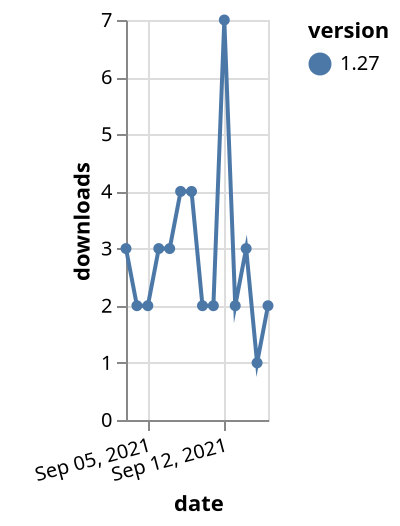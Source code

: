 {"$schema": "https://vega.github.io/schema/vega-lite/v5.json", "description": "A simple bar chart with embedded data.", "data": {"values": [{"date": "2021-09-03", "total": 3058, "delta": 3, "version": "1.27"}, {"date": "2021-09-04", "total": 3060, "delta": 2, "version": "1.27"}, {"date": "2021-09-05", "total": 3062, "delta": 2, "version": "1.27"}, {"date": "2021-09-06", "total": 3065, "delta": 3, "version": "1.27"}, {"date": "2021-09-07", "total": 3068, "delta": 3, "version": "1.27"}, {"date": "2021-09-08", "total": 3072, "delta": 4, "version": "1.27"}, {"date": "2021-09-09", "total": 3076, "delta": 4, "version": "1.27"}, {"date": "2021-09-10", "total": 3078, "delta": 2, "version": "1.27"}, {"date": "2021-09-11", "total": 3080, "delta": 2, "version": "1.27"}, {"date": "2021-09-12", "total": 3087, "delta": 7, "version": "1.27"}, {"date": "2021-09-13", "total": 3089, "delta": 2, "version": "1.27"}, {"date": "2021-09-14", "total": 3092, "delta": 3, "version": "1.27"}, {"date": "2021-09-15", "total": 3093, "delta": 1, "version": "1.27"}, {"date": "2021-09-16", "total": 3095, "delta": 2, "version": "1.27"}]}, "width": "container", "mark": {"type": "line", "point": {"filled": true}}, "encoding": {"x": {"field": "date", "type": "temporal", "timeUnit": "yearmonthdate", "title": "date", "axis": {"labelAngle": -15}}, "y": {"field": "delta", "type": "quantitative", "title": "downloads"}, "color": {"field": "version", "type": "nominal"}, "tooltip": {"field": "delta"}}}